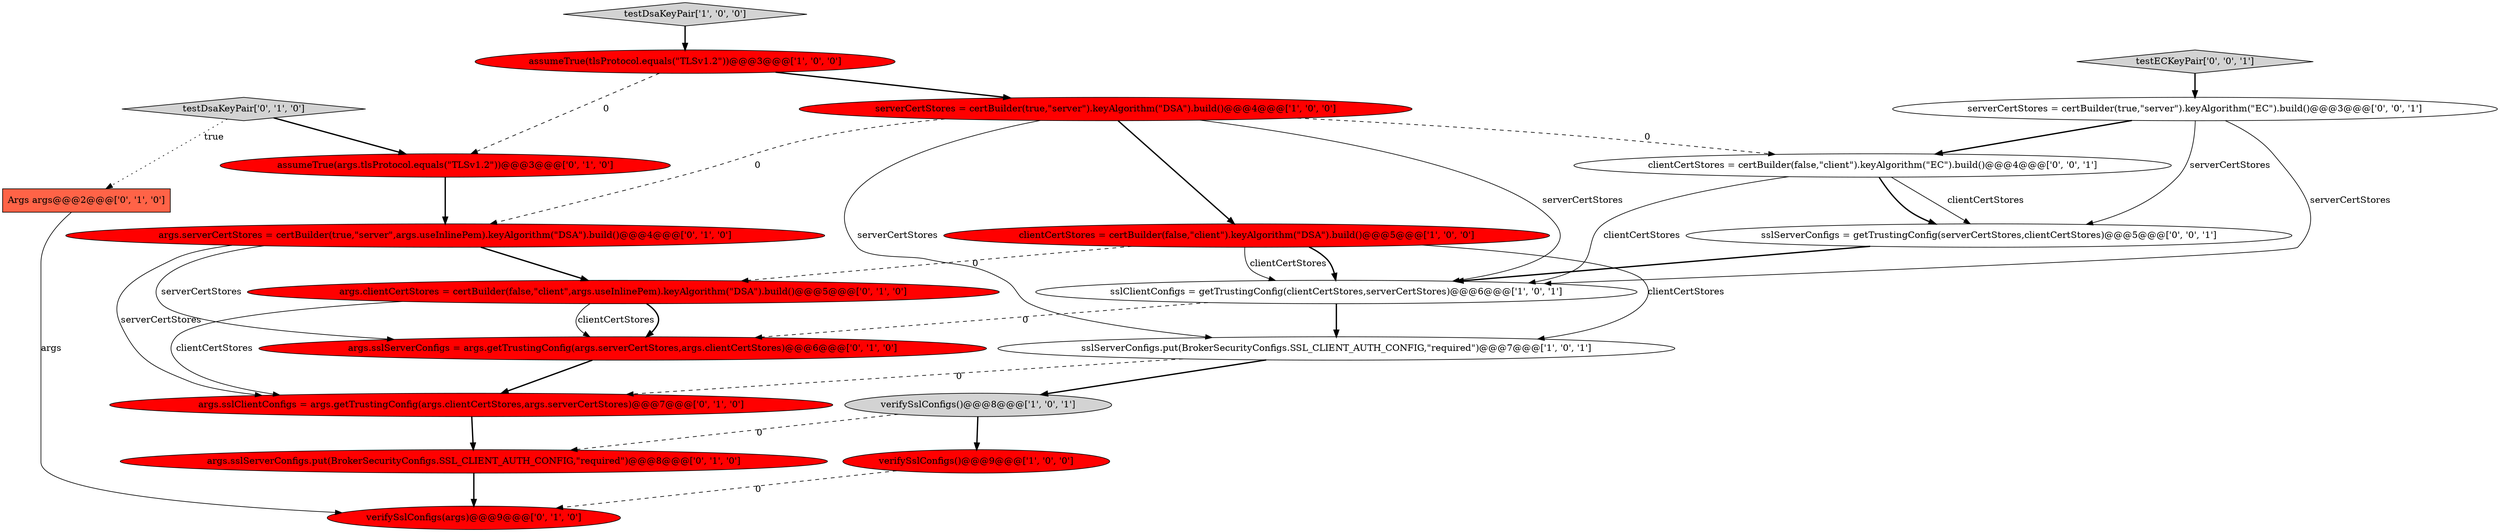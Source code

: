 digraph {
5 [style = filled, label = "clientCertStores = certBuilder(false,\"client\").keyAlgorithm(\"DSA\").build()@@@5@@@['1', '0', '0']", fillcolor = red, shape = ellipse image = "AAA1AAABBB1BBB"];
14 [style = filled, label = "args.clientCertStores = certBuilder(false,\"client\",args.useInlinePem).keyAlgorithm(\"DSA\").build()@@@5@@@['0', '1', '0']", fillcolor = red, shape = ellipse image = "AAA1AAABBB2BBB"];
11 [style = filled, label = "testDsaKeyPair['0', '1', '0']", fillcolor = lightgray, shape = diamond image = "AAA0AAABBB2BBB"];
0 [style = filled, label = "sslClientConfigs = getTrustingConfig(clientCertStores,serverCertStores)@@@6@@@['1', '0', '1']", fillcolor = white, shape = ellipse image = "AAA0AAABBB1BBB"];
16 [style = filled, label = "args.sslClientConfigs = args.getTrustingConfig(args.clientCertStores,args.serverCertStores)@@@7@@@['0', '1', '0']", fillcolor = red, shape = ellipse image = "AAA1AAABBB2BBB"];
1 [style = filled, label = "testDsaKeyPair['1', '0', '0']", fillcolor = lightgray, shape = diamond image = "AAA0AAABBB1BBB"];
8 [style = filled, label = "assumeTrue(args.tlsProtocol.equals(\"TLSv1.2\"))@@@3@@@['0', '1', '0']", fillcolor = red, shape = ellipse image = "AAA1AAABBB2BBB"];
9 [style = filled, label = "args.sslServerConfigs = args.getTrustingConfig(args.serverCertStores,args.clientCertStores)@@@6@@@['0', '1', '0']", fillcolor = red, shape = ellipse image = "AAA1AAABBB2BBB"];
19 [style = filled, label = "sslServerConfigs = getTrustingConfig(serverCertStores,clientCertStores)@@@5@@@['0', '0', '1']", fillcolor = white, shape = ellipse image = "AAA0AAABBB3BBB"];
17 [style = filled, label = "clientCertStores = certBuilder(false,\"client\").keyAlgorithm(\"EC\").build()@@@4@@@['0', '0', '1']", fillcolor = white, shape = ellipse image = "AAA0AAABBB3BBB"];
18 [style = filled, label = "testECKeyPair['0', '0', '1']", fillcolor = lightgray, shape = diamond image = "AAA0AAABBB3BBB"];
2 [style = filled, label = "verifySslConfigs()@@@8@@@['1', '0', '1']", fillcolor = lightgray, shape = ellipse image = "AAA0AAABBB1BBB"];
10 [style = filled, label = "Args args@@@2@@@['0', '1', '0']", fillcolor = tomato, shape = box image = "AAA1AAABBB2BBB"];
15 [style = filled, label = "args.serverCertStores = certBuilder(true,\"server\",args.useInlinePem).keyAlgorithm(\"DSA\").build()@@@4@@@['0', '1', '0']", fillcolor = red, shape = ellipse image = "AAA1AAABBB2BBB"];
3 [style = filled, label = "verifySslConfigs()@@@9@@@['1', '0', '0']", fillcolor = red, shape = ellipse image = "AAA1AAABBB1BBB"];
7 [style = filled, label = "sslServerConfigs.put(BrokerSecurityConfigs.SSL_CLIENT_AUTH_CONFIG,\"required\")@@@7@@@['1', '0', '1']", fillcolor = white, shape = ellipse image = "AAA0AAABBB1BBB"];
20 [style = filled, label = "serverCertStores = certBuilder(true,\"server\").keyAlgorithm(\"EC\").build()@@@3@@@['0', '0', '1']", fillcolor = white, shape = ellipse image = "AAA0AAABBB3BBB"];
13 [style = filled, label = "args.sslServerConfigs.put(BrokerSecurityConfigs.SSL_CLIENT_AUTH_CONFIG,\"required\")@@@8@@@['0', '1', '0']", fillcolor = red, shape = ellipse image = "AAA1AAABBB2BBB"];
4 [style = filled, label = "assumeTrue(tlsProtocol.equals(\"TLSv1.2\"))@@@3@@@['1', '0', '0']", fillcolor = red, shape = ellipse image = "AAA1AAABBB1BBB"];
6 [style = filled, label = "serverCertStores = certBuilder(true,\"server\").keyAlgorithm(\"DSA\").build()@@@4@@@['1', '0', '0']", fillcolor = red, shape = ellipse image = "AAA1AAABBB1BBB"];
12 [style = filled, label = "verifySslConfigs(args)@@@9@@@['0', '1', '0']", fillcolor = red, shape = ellipse image = "AAA1AAABBB2BBB"];
6->0 [style = solid, label="serverCertStores"];
1->4 [style = bold, label=""];
16->13 [style = bold, label=""];
5->7 [style = solid, label="clientCertStores"];
20->17 [style = bold, label=""];
5->14 [style = dashed, label="0"];
8->15 [style = bold, label=""];
15->14 [style = bold, label=""];
15->9 [style = solid, label="serverCertStores"];
15->16 [style = solid, label="serverCertStores"];
4->6 [style = bold, label=""];
11->10 [style = dotted, label="true"];
7->16 [style = dashed, label="0"];
2->3 [style = bold, label=""];
17->19 [style = solid, label="clientCertStores"];
20->0 [style = solid, label="serverCertStores"];
20->19 [style = solid, label="serverCertStores"];
6->17 [style = dashed, label="0"];
14->16 [style = solid, label="clientCertStores"];
17->19 [style = bold, label=""];
9->16 [style = bold, label=""];
19->0 [style = bold, label=""];
0->7 [style = bold, label=""];
10->12 [style = solid, label="args"];
6->5 [style = bold, label=""];
18->20 [style = bold, label=""];
5->0 [style = solid, label="clientCertStores"];
13->12 [style = bold, label=""];
3->12 [style = dashed, label="0"];
5->0 [style = bold, label=""];
17->0 [style = solid, label="clientCertStores"];
6->15 [style = dashed, label="0"];
7->2 [style = bold, label=""];
2->13 [style = dashed, label="0"];
4->8 [style = dashed, label="0"];
6->7 [style = solid, label="serverCertStores"];
11->8 [style = bold, label=""];
14->9 [style = bold, label=""];
14->9 [style = solid, label="clientCertStores"];
0->9 [style = dashed, label="0"];
}
